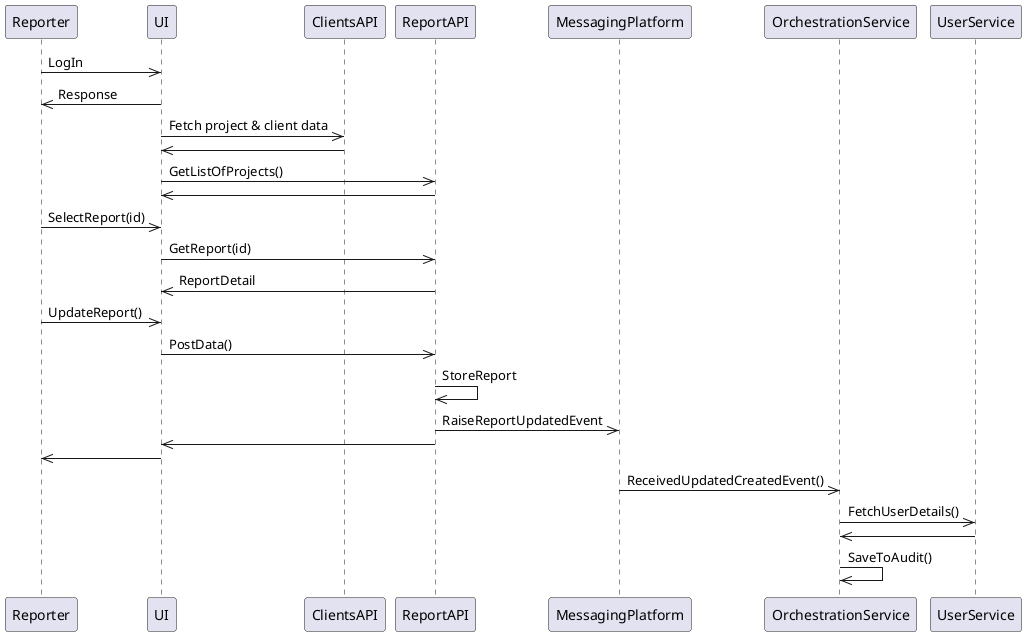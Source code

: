 @startuml Report Update
Reporter->>UI: LogIn
UI->>Reporter: Response
UI->>ClientsAPI: Fetch project & client data
ClientsAPI->>UI: 
UI->>ReportAPI: GetListOfProjects()
ReportAPI->>UI: 
Reporter->>UI: SelectReport(id)
UI->>ReportAPI: GetReport(id)
ReportAPI->>UI: ReportDetail
Reporter->>UI: UpdateReport()
UI->>ReportAPI: PostData()
ReportAPI->>ReportAPI: StoreReport
ReportAPI->>MessagingPlatform: RaiseReportUpdatedEvent
ReportAPI->>UI: 
UI->>Reporter: 
MessagingPlatform->>OrchestrationService: ReceivedUpdatedCreatedEvent()
OrchestrationService->>UserService: FetchUserDetails()
UserService->>OrchestrationService: 
OrchestrationService->>OrchestrationService: SaveToAudit()